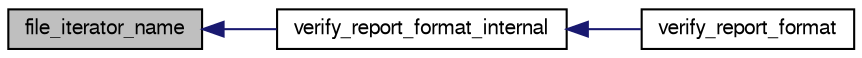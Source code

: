 digraph G
{
  bgcolor="transparent";
  edge [fontname="FreeSans",fontsize="10",labelfontname="FreeSans",labelfontsize="10"];
  node [fontname="FreeSans",fontsize="10",shape=record];
  rankdir=LR;
  Node1 [label="file_iterator_name",height=0.2,width=0.4,color="black", fillcolor="grey75", style="filled" fontcolor="black"];
  Node1 -> Node2 [dir=back,color="midnightblue",fontsize="10",style="solid",fontname="FreeSans"];
  Node2 [label="verify_report_format_internal",height=0.2,width=0.4,color="black",URL="$manage__sql_8c.html#a7e5a03bbbbd5067969d323df9d17a9b4",tooltip="Verify a report format."];
  Node2 -> Node3 [dir=back,color="midnightblue",fontsize="10",style="solid",fontname="FreeSans"];
  Node3 [label="verify_report_format",height=0.2,width=0.4,color="black",URL="$manage__sql_8c.html#ad05f096f05ee3a8357ae6e57ee792fc0",tooltip="Verify a report format."];
}
